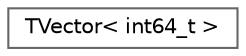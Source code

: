 digraph "Graphical Class Hierarchy"
{
 // LATEX_PDF_SIZE
  bgcolor="transparent";
  edge [fontname=Helvetica,fontsize=10,labelfontname=Helvetica,labelfontsize=10];
  node [fontname=Helvetica,fontsize=10,shape=box,height=0.2,width=0.4];
  rankdir="LR";
  Node0 [id="Node000000",label="TVector\< int64_t \>",height=0.2,width=0.4,color="grey40", fillcolor="white", style="filled",URL="$classTVector.html",tooltip=" "];
}
